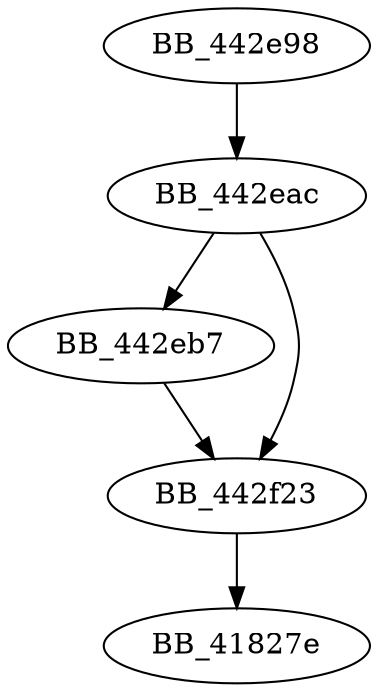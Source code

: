 DiGraph sub_442E98{
BB_442e98->BB_442eac
BB_442eac->BB_442eb7
BB_442eac->BB_442f23
BB_442eb7->BB_442f23
BB_442f23->BB_41827e
}
